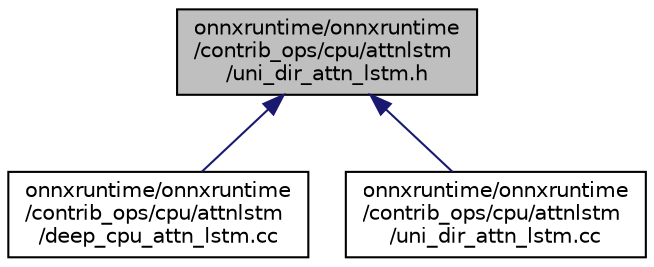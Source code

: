 digraph "onnxruntime/onnxruntime/contrib_ops/cpu/attnlstm/uni_dir_attn_lstm.h"
{
  edge [fontname="Helvetica",fontsize="10",labelfontname="Helvetica",labelfontsize="10"];
  node [fontname="Helvetica",fontsize="10",shape=record];
  Node63 [label="onnxruntime/onnxruntime\l/contrib_ops/cpu/attnlstm\l/uni_dir_attn_lstm.h",height=0.2,width=0.4,color="black", fillcolor="grey75", style="filled", fontcolor="black"];
  Node63 -> Node64 [dir="back",color="midnightblue",fontsize="10",style="solid",fontname="Helvetica"];
  Node64 [label="onnxruntime/onnxruntime\l/contrib_ops/cpu/attnlstm\l/deep_cpu_attn_lstm.cc",height=0.2,width=0.4,color="black", fillcolor="white", style="filled",URL="$deep__cpu__attn__lstm_8cc.html"];
  Node63 -> Node65 [dir="back",color="midnightblue",fontsize="10",style="solid",fontname="Helvetica"];
  Node65 [label="onnxruntime/onnxruntime\l/contrib_ops/cpu/attnlstm\l/uni_dir_attn_lstm.cc",height=0.2,width=0.4,color="black", fillcolor="white", style="filled",URL="$uni__dir__attn__lstm_8cc.html"];
}
